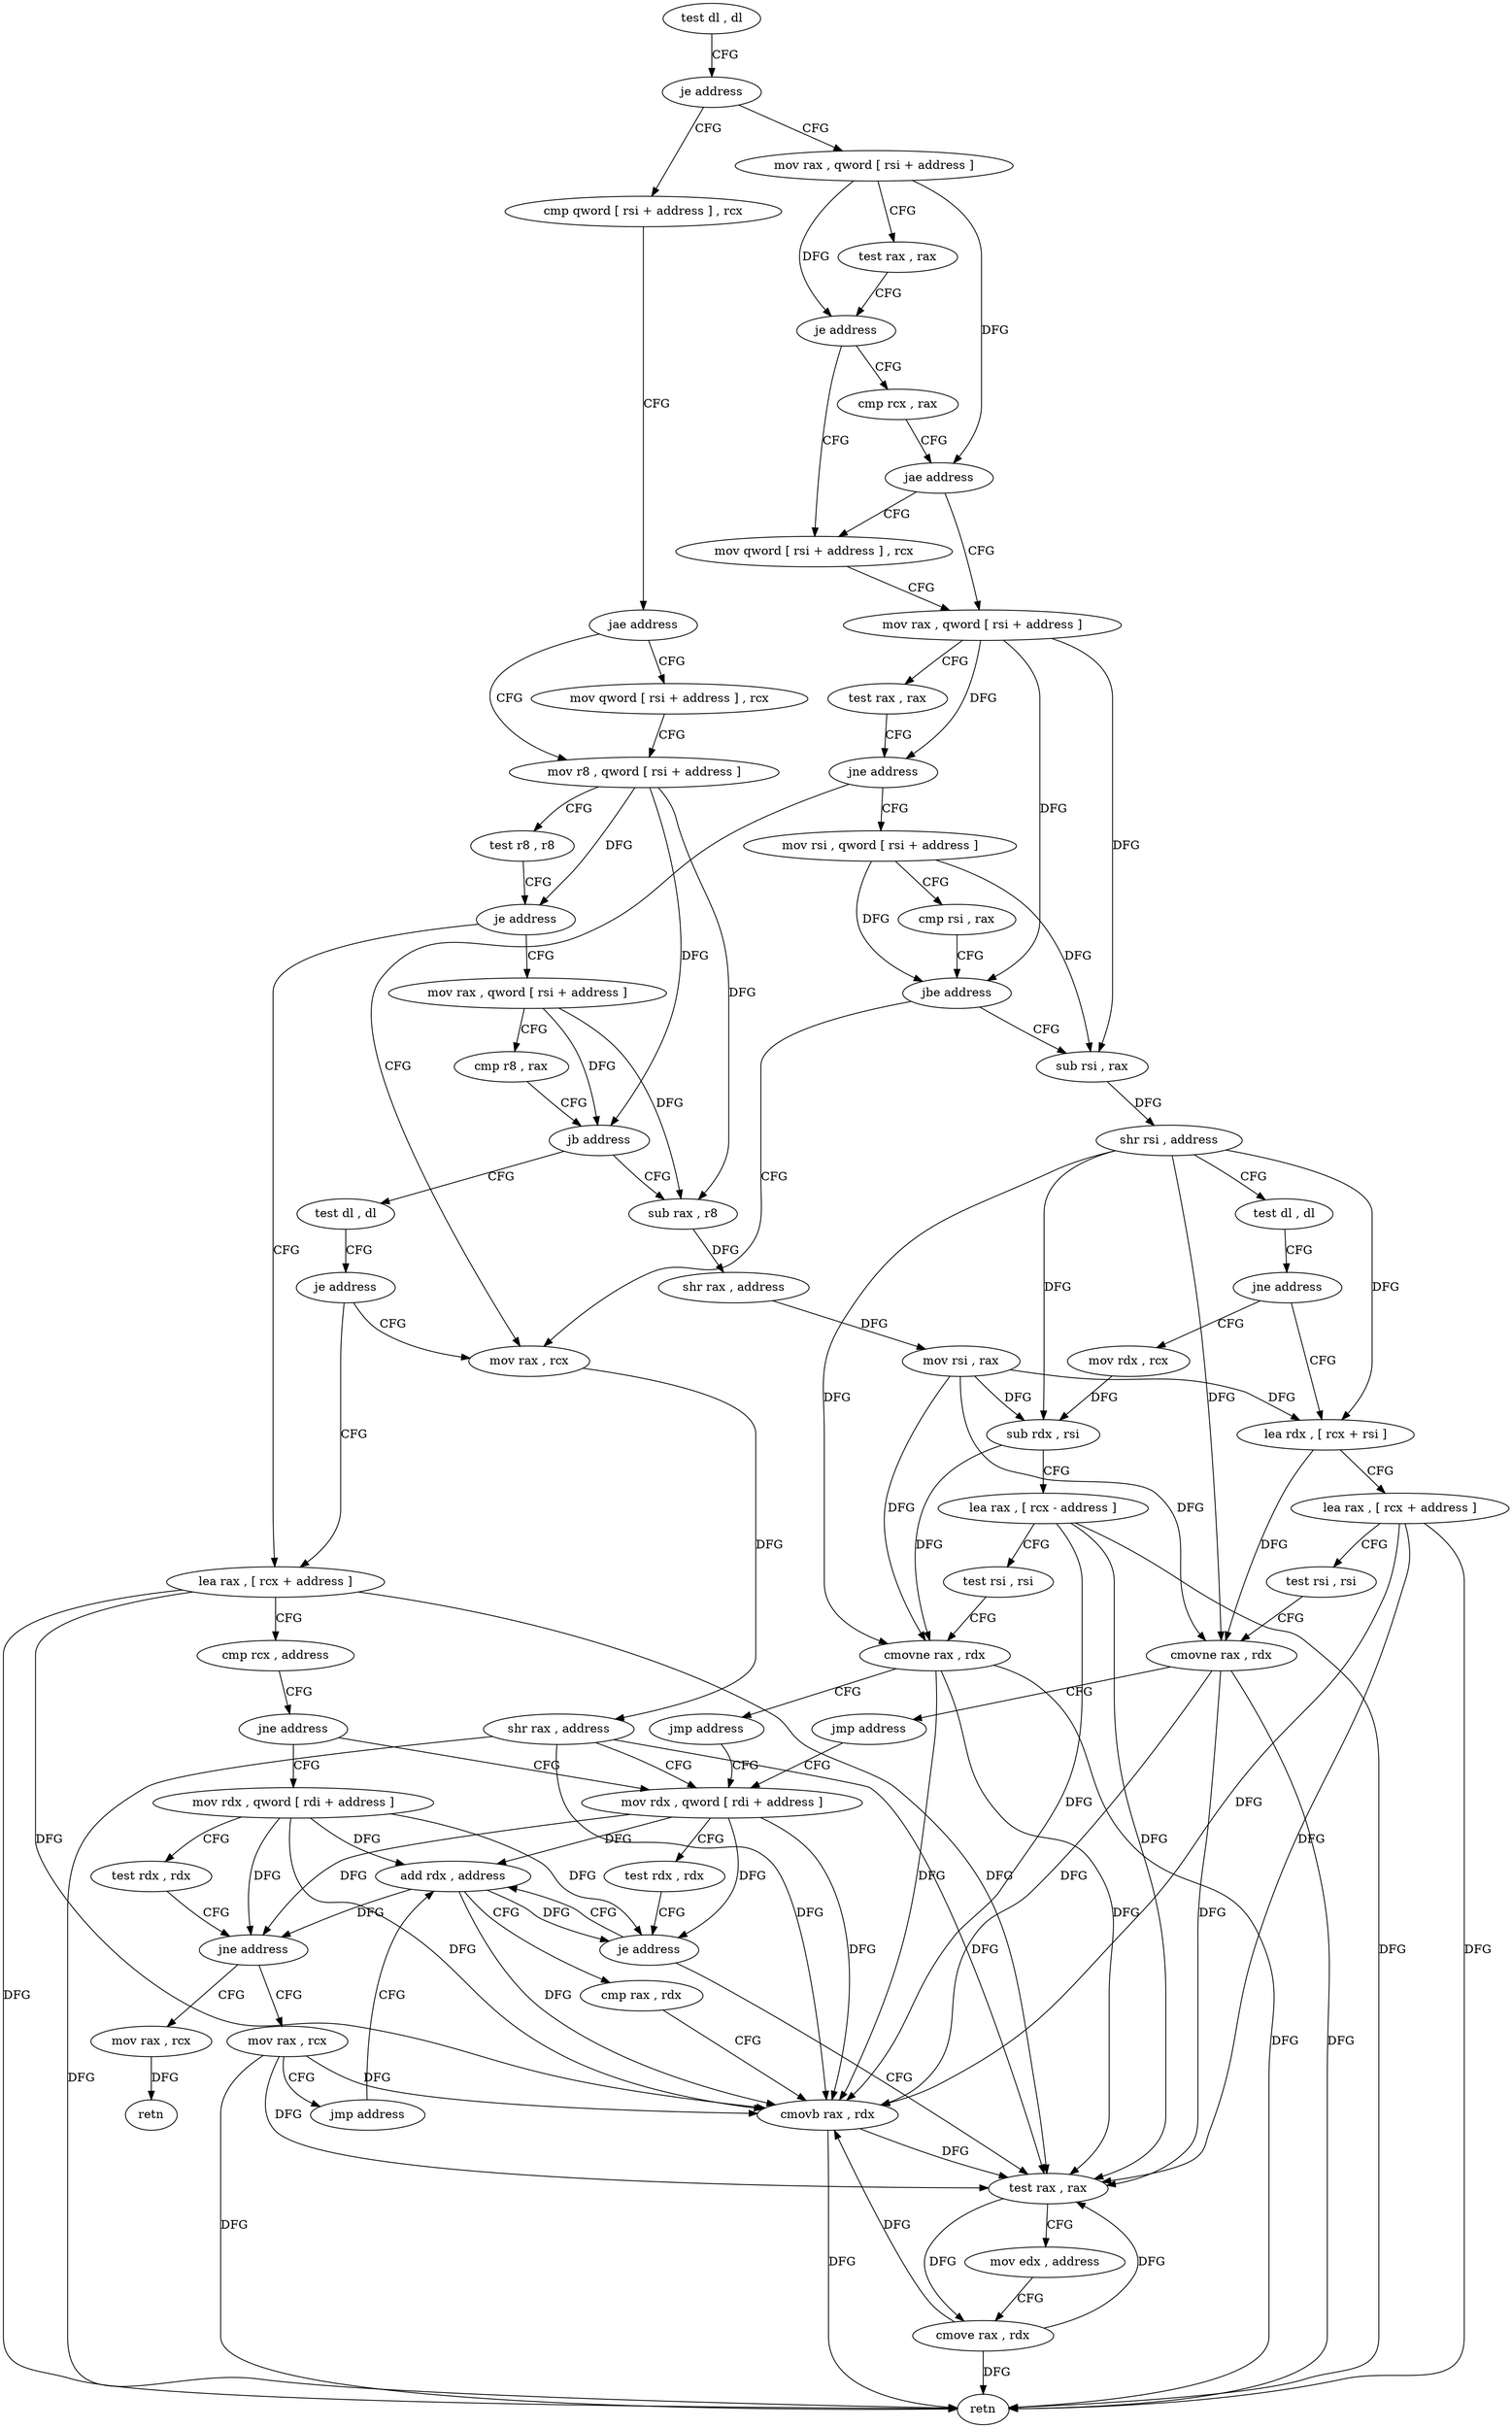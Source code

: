 digraph "func" {
"4255392" [label = "test dl , dl" ]
"4255394" [label = "je address" ]
"4255455" [label = "mov rax , qword [ rsi + address ]" ]
"4255396" [label = "cmp qword [ rsi + address ] , rcx" ]
"4255459" [label = "test rax , rax" ]
"4255462" [label = "je address" ]
"4255469" [label = "mov qword [ rsi + address ] , rcx" ]
"4255464" [label = "cmp rcx , rax" ]
"4255400" [label = "jae address" ]
"4255406" [label = "mov r8 , qword [ rsi + address ]" ]
"4255402" [label = "mov qword [ rsi + address ] , rcx" ]
"4255473" [label = "mov rax , qword [ rsi + address ]" ]
"4255467" [label = "jae address" ]
"4255410" [label = "test r8 , r8" ]
"4255413" [label = "je address" ]
"4255432" [label = "lea rax , [ rcx + address ]" ]
"4255415" [label = "mov rax , qword [ rsi + address ]" ]
"4255526" [label = "mov rsi , qword [ rsi + address ]" ]
"4255530" [label = "cmp rsi , rax" ]
"4255533" [label = "jbe address" ]
"4255482" [label = "mov rax , rcx" ]
"4255535" [label = "sub rsi , rax" ]
"4255485" [label = "shr rax , address" ]
"4255488" [label = "mov rdx , qword [ rdi + address ]" ]
"4255477" [label = "test rax , rax" ]
"4255480" [label = "jne address" ]
"4255436" [label = "cmp rcx , address" ]
"4255440" [label = "jne address" ]
"4255442" [label = "mov rdx , qword [ rdi + address ]" ]
"4255419" [label = "cmp r8 , rax" ]
"4255422" [label = "jb address" ]
"4255564" [label = "sub rax , r8" ]
"4255428" [label = "test dl , dl" ]
"4255538" [label = "shr rsi , address" ]
"4255541" [label = "test dl , dl" ]
"4255543" [label = "jne address" ]
"4255573" [label = "lea rdx , [ rcx + rsi ]" ]
"4255545" [label = "mov rdx , rcx" ]
"4255508" [label = "test rax , rax" ]
"4255511" [label = "mov edx , address" ]
"4255516" [label = "cmove rax , rdx" ]
"4255520" [label = "retn" ]
"4255497" [label = "add rdx , address" ]
"4255501" [label = "cmp rax , rdx" ]
"4255504" [label = "cmovb rax , rdx" ]
"4255492" [label = "test rdx , rdx" ]
"4255495" [label = "je address" ]
"4255446" [label = "test rdx , rdx" ]
"4255449" [label = "jne address" ]
"4255521" [label = "mov rax , rcx" ]
"4255451" [label = "mov rax , rcx" ]
"4255567" [label = "shr rax , address" ]
"4255570" [label = "mov rsi , rax" ]
"4255430" [label = "je address" ]
"4255577" [label = "lea rax , [ rcx + address ]" ]
"4255581" [label = "test rsi , rsi" ]
"4255584" [label = "cmovne rax , rdx" ]
"4255588" [label = "jmp address" ]
"4255548" [label = "sub rdx , rsi" ]
"4255551" [label = "lea rax , [ rcx - address ]" ]
"4255555" [label = "test rsi , rsi" ]
"4255558" [label = "cmovne rax , rdx" ]
"4255562" [label = "jmp address" ]
"4255524" [label = "jmp address" ]
"4255454" [label = "retn" ]
"4255392" -> "4255394" [ label = "CFG" ]
"4255394" -> "4255455" [ label = "CFG" ]
"4255394" -> "4255396" [ label = "CFG" ]
"4255455" -> "4255459" [ label = "CFG" ]
"4255455" -> "4255462" [ label = "DFG" ]
"4255455" -> "4255467" [ label = "DFG" ]
"4255396" -> "4255400" [ label = "CFG" ]
"4255459" -> "4255462" [ label = "CFG" ]
"4255462" -> "4255469" [ label = "CFG" ]
"4255462" -> "4255464" [ label = "CFG" ]
"4255469" -> "4255473" [ label = "CFG" ]
"4255464" -> "4255467" [ label = "CFG" ]
"4255400" -> "4255406" [ label = "CFG" ]
"4255400" -> "4255402" [ label = "CFG" ]
"4255406" -> "4255410" [ label = "CFG" ]
"4255406" -> "4255413" [ label = "DFG" ]
"4255406" -> "4255422" [ label = "DFG" ]
"4255406" -> "4255564" [ label = "DFG" ]
"4255402" -> "4255406" [ label = "CFG" ]
"4255473" -> "4255477" [ label = "CFG" ]
"4255473" -> "4255480" [ label = "DFG" ]
"4255473" -> "4255533" [ label = "DFG" ]
"4255473" -> "4255535" [ label = "DFG" ]
"4255467" -> "4255473" [ label = "CFG" ]
"4255467" -> "4255469" [ label = "CFG" ]
"4255410" -> "4255413" [ label = "CFG" ]
"4255413" -> "4255432" [ label = "CFG" ]
"4255413" -> "4255415" [ label = "CFG" ]
"4255432" -> "4255436" [ label = "CFG" ]
"4255432" -> "4255508" [ label = "DFG" ]
"4255432" -> "4255504" [ label = "DFG" ]
"4255432" -> "4255520" [ label = "DFG" ]
"4255415" -> "4255419" [ label = "CFG" ]
"4255415" -> "4255422" [ label = "DFG" ]
"4255415" -> "4255564" [ label = "DFG" ]
"4255526" -> "4255530" [ label = "CFG" ]
"4255526" -> "4255533" [ label = "DFG" ]
"4255526" -> "4255535" [ label = "DFG" ]
"4255530" -> "4255533" [ label = "CFG" ]
"4255533" -> "4255482" [ label = "CFG" ]
"4255533" -> "4255535" [ label = "CFG" ]
"4255482" -> "4255485" [ label = "DFG" ]
"4255535" -> "4255538" [ label = "DFG" ]
"4255485" -> "4255488" [ label = "CFG" ]
"4255485" -> "4255508" [ label = "DFG" ]
"4255485" -> "4255504" [ label = "DFG" ]
"4255485" -> "4255520" [ label = "DFG" ]
"4255488" -> "4255492" [ label = "CFG" ]
"4255488" -> "4255495" [ label = "DFG" ]
"4255488" -> "4255449" [ label = "DFG" ]
"4255488" -> "4255497" [ label = "DFG" ]
"4255488" -> "4255504" [ label = "DFG" ]
"4255477" -> "4255480" [ label = "CFG" ]
"4255480" -> "4255526" [ label = "CFG" ]
"4255480" -> "4255482" [ label = "CFG" ]
"4255436" -> "4255440" [ label = "CFG" ]
"4255440" -> "4255488" [ label = "CFG" ]
"4255440" -> "4255442" [ label = "CFG" ]
"4255442" -> "4255446" [ label = "CFG" ]
"4255442" -> "4255495" [ label = "DFG" ]
"4255442" -> "4255449" [ label = "DFG" ]
"4255442" -> "4255497" [ label = "DFG" ]
"4255442" -> "4255504" [ label = "DFG" ]
"4255419" -> "4255422" [ label = "CFG" ]
"4255422" -> "4255564" [ label = "CFG" ]
"4255422" -> "4255428" [ label = "CFG" ]
"4255564" -> "4255567" [ label = "DFG" ]
"4255428" -> "4255430" [ label = "CFG" ]
"4255538" -> "4255541" [ label = "CFG" ]
"4255538" -> "4255573" [ label = "DFG" ]
"4255538" -> "4255584" [ label = "DFG" ]
"4255538" -> "4255548" [ label = "DFG" ]
"4255538" -> "4255558" [ label = "DFG" ]
"4255541" -> "4255543" [ label = "CFG" ]
"4255543" -> "4255573" [ label = "CFG" ]
"4255543" -> "4255545" [ label = "CFG" ]
"4255573" -> "4255577" [ label = "CFG" ]
"4255573" -> "4255584" [ label = "DFG" ]
"4255545" -> "4255548" [ label = "DFG" ]
"4255508" -> "4255511" [ label = "CFG" ]
"4255508" -> "4255516" [ label = "DFG" ]
"4255511" -> "4255516" [ label = "CFG" ]
"4255516" -> "4255520" [ label = "DFG" ]
"4255516" -> "4255508" [ label = "DFG" ]
"4255516" -> "4255504" [ label = "DFG" ]
"4255497" -> "4255501" [ label = "CFG" ]
"4255497" -> "4255495" [ label = "DFG" ]
"4255497" -> "4255449" [ label = "DFG" ]
"4255497" -> "4255504" [ label = "DFG" ]
"4255501" -> "4255504" [ label = "CFG" ]
"4255504" -> "4255508" [ label = "DFG" ]
"4255504" -> "4255520" [ label = "DFG" ]
"4255492" -> "4255495" [ label = "CFG" ]
"4255495" -> "4255508" [ label = "CFG" ]
"4255495" -> "4255497" [ label = "CFG" ]
"4255446" -> "4255449" [ label = "CFG" ]
"4255449" -> "4255521" [ label = "CFG" ]
"4255449" -> "4255451" [ label = "CFG" ]
"4255521" -> "4255524" [ label = "CFG" ]
"4255521" -> "4255508" [ label = "DFG" ]
"4255521" -> "4255504" [ label = "DFG" ]
"4255521" -> "4255520" [ label = "DFG" ]
"4255451" -> "4255454" [ label = "DFG" ]
"4255567" -> "4255570" [ label = "DFG" ]
"4255570" -> "4255573" [ label = "DFG" ]
"4255570" -> "4255584" [ label = "DFG" ]
"4255570" -> "4255548" [ label = "DFG" ]
"4255570" -> "4255558" [ label = "DFG" ]
"4255430" -> "4255482" [ label = "CFG" ]
"4255430" -> "4255432" [ label = "CFG" ]
"4255577" -> "4255581" [ label = "CFG" ]
"4255577" -> "4255508" [ label = "DFG" ]
"4255577" -> "4255504" [ label = "DFG" ]
"4255577" -> "4255520" [ label = "DFG" ]
"4255581" -> "4255584" [ label = "CFG" ]
"4255584" -> "4255588" [ label = "CFG" ]
"4255584" -> "4255508" [ label = "DFG" ]
"4255584" -> "4255504" [ label = "DFG" ]
"4255584" -> "4255520" [ label = "DFG" ]
"4255588" -> "4255488" [ label = "CFG" ]
"4255548" -> "4255551" [ label = "CFG" ]
"4255548" -> "4255558" [ label = "DFG" ]
"4255551" -> "4255555" [ label = "CFG" ]
"4255551" -> "4255508" [ label = "DFG" ]
"4255551" -> "4255504" [ label = "DFG" ]
"4255551" -> "4255520" [ label = "DFG" ]
"4255555" -> "4255558" [ label = "CFG" ]
"4255558" -> "4255562" [ label = "CFG" ]
"4255558" -> "4255508" [ label = "DFG" ]
"4255558" -> "4255504" [ label = "DFG" ]
"4255558" -> "4255520" [ label = "DFG" ]
"4255562" -> "4255488" [ label = "CFG" ]
"4255524" -> "4255497" [ label = "CFG" ]
}
